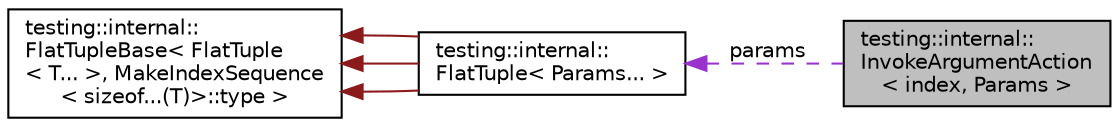 digraph "testing::internal::InvokeArgumentAction&lt; index, Params &gt;"
{
 // LATEX_PDF_SIZE
  edge [fontname="Helvetica",fontsize="10",labelfontname="Helvetica",labelfontsize="10"];
  node [fontname="Helvetica",fontsize="10",shape=record];
  rankdir="LR";
  Node1 [label="testing::internal::\lInvokeArgumentAction\l\< index, Params \>",height=0.2,width=0.4,color="black", fillcolor="grey75", style="filled", fontcolor="black",tooltip=" "];
  Node2 -> Node1 [dir="back",color="darkorchid3",fontsize="10",style="dashed",label=" params" ,fontname="Helvetica"];
  Node2 [label="testing::internal::\lFlatTuple\< Params... \>",height=0.2,width=0.4,color="black", fillcolor="white", style="filled",URL="$classtesting_1_1internal_1_1FlatTuple.html",tooltip=" "];
  Node3 -> Node2 [dir="back",color="firebrick4",fontsize="10",style="solid",fontname="Helvetica"];
  Node3 [label="testing::internal::\lFlatTupleBase\< FlatTuple\l\< T... \>, MakeIndexSequence\l\< sizeof...(T)\>::type \>",height=0.2,width=0.4,color="black", fillcolor="white", style="filled",URL="$structtesting_1_1internal_1_1FlatTupleBase.html",tooltip=" "];
  Node3 -> Node2 [dir="back",color="firebrick4",fontsize="10",style="solid",fontname="Helvetica"];
  Node3 -> Node2 [dir="back",color="firebrick4",fontsize="10",style="solid",fontname="Helvetica"];
}
